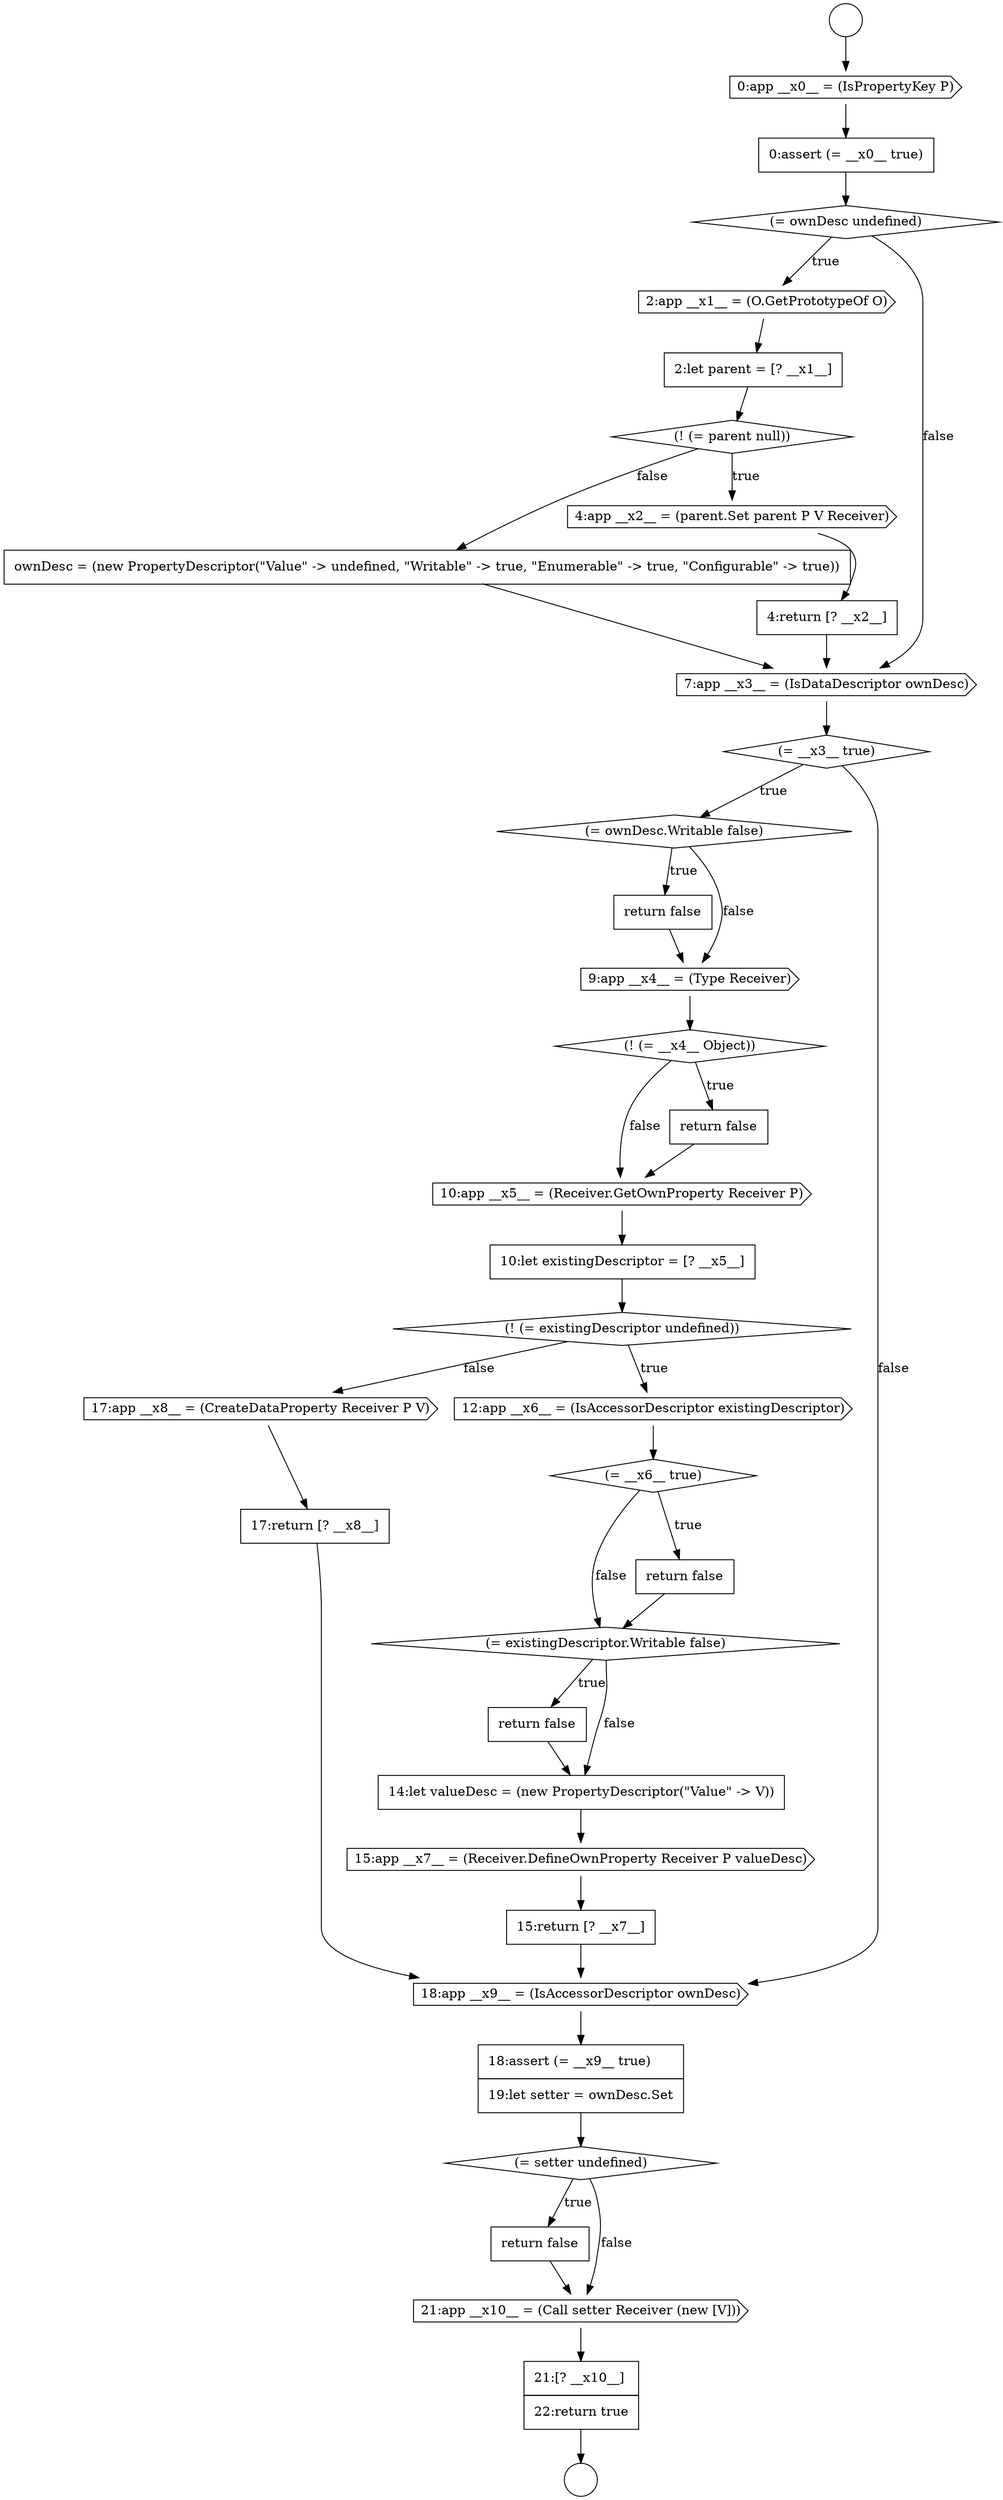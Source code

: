 digraph {
  node0 [shape=circle label=" " color="black" fillcolor="white" style=filled]
  node5 [shape=cds, label=<<font color="black">2:app __x1__ = (O.GetPrototypeOf O)</font>> color="black" fillcolor="white" style=filled]
  node10 [shape=none, margin=0, label=<<font color="black">
    <table border="0" cellborder="1" cellspacing="0" cellpadding="10">
      <tr><td align="left">ownDesc = (new PropertyDescriptor(&quot;Value&quot; -&gt; undefined, &quot;Writable&quot; -&gt; true, &quot;Enumerable&quot; -&gt; true, &quot;Configurable&quot; -&gt; true))</td></tr>
    </table>
  </font>> color="black" fillcolor="white" style=filled]
  node14 [shape=none, margin=0, label=<<font color="black">
    <table border="0" cellborder="1" cellspacing="0" cellpadding="10">
      <tr><td align="left">return false</td></tr>
    </table>
  </font>> color="black" fillcolor="white" style=filled]
  node1 [shape=circle label=" " color="black" fillcolor="white" style=filled]
  node6 [shape=none, margin=0, label=<<font color="black">
    <table border="0" cellborder="1" cellspacing="0" cellpadding="10">
      <tr><td align="left">2:let parent = [? __x1__]</td></tr>
    </table>
  </font>> color="black" fillcolor="white" style=filled]
  node9 [shape=none, margin=0, label=<<font color="black">
    <table border="0" cellborder="1" cellspacing="0" cellpadding="10">
      <tr><td align="left">4:return [? __x2__]</td></tr>
    </table>
  </font>> color="black" fillcolor="white" style=filled]
  node13 [shape=diamond, label=<<font color="black">(= ownDesc.Writable false)</font>> color="black" fillcolor="white" style=filled]
  node2 [shape=cds, label=<<font color="black">0:app __x0__ = (IsPropertyKey P)</font>> color="black" fillcolor="white" style=filled]
  node12 [shape=diamond, label=<<font color="black">(= __x3__ true)</font>> color="black" fillcolor="white" style=filled]
  node7 [shape=diamond, label=<<font color="black">(! (= parent null))</font>> color="black" fillcolor="white" style=filled]
  node18 [shape=cds, label=<<font color="black">10:app __x5__ = (Receiver.GetOwnProperty Receiver P)</font>> color="black" fillcolor="white" style=filled]
  node11 [shape=cds, label=<<font color="black">7:app __x3__ = (IsDataDescriptor ownDesc)</font>> color="black" fillcolor="white" style=filled]
  node8 [shape=cds, label=<<font color="black">4:app __x2__ = (parent.Set parent P V Receiver)</font>> color="black" fillcolor="white" style=filled]
  node4 [shape=diamond, label=<<font color="black">(= ownDesc undefined)</font>> color="black" fillcolor="white" style=filled]
  node15 [shape=cds, label=<<font color="black">9:app __x4__ = (Type Receiver)</font>> color="black" fillcolor="white" style=filled]
  node24 [shape=diamond, label=<<font color="black">(= existingDescriptor.Writable false)</font>> color="black" fillcolor="white" style=filled]
  node25 [shape=none, margin=0, label=<<font color="black">
    <table border="0" cellborder="1" cellspacing="0" cellpadding="10">
      <tr><td align="left">return false</td></tr>
    </table>
  </font>> color="black" fillcolor="white" style=filled]
  node20 [shape=diamond, label=<<font color="black">(! (= existingDescriptor undefined))</font>> color="black" fillcolor="white" style=filled]
  node29 [shape=cds, label=<<font color="black">17:app __x8__ = (CreateDataProperty Receiver P V)</font>> color="black" fillcolor="white" style=filled]
  node28 [shape=none, margin=0, label=<<font color="black">
    <table border="0" cellborder="1" cellspacing="0" cellpadding="10">
      <tr><td align="left">15:return [? __x7__]</td></tr>
    </table>
  </font>> color="black" fillcolor="white" style=filled]
  node21 [shape=cds, label=<<font color="black">12:app __x6__ = (IsAccessorDescriptor existingDescriptor)</font>> color="black" fillcolor="white" style=filled]
  node33 [shape=diamond, label=<<font color="black">(= setter undefined)</font>> color="black" fillcolor="white" style=filled]
  node17 [shape=none, margin=0, label=<<font color="black">
    <table border="0" cellborder="1" cellspacing="0" cellpadding="10">
      <tr><td align="left">return false</td></tr>
    </table>
  </font>> color="black" fillcolor="white" style=filled]
  node32 [shape=none, margin=0, label=<<font color="black">
    <table border="0" cellborder="1" cellspacing="0" cellpadding="10">
      <tr><td align="left">18:assert (= __x9__ true)</td></tr>
      <tr><td align="left">19:let setter = ownDesc.Set</td></tr>
    </table>
  </font>> color="black" fillcolor="white" style=filled]
  node34 [shape=none, margin=0, label=<<font color="black">
    <table border="0" cellborder="1" cellspacing="0" cellpadding="10">
      <tr><td align="left">return false</td></tr>
    </table>
  </font>> color="black" fillcolor="white" style=filled]
  node22 [shape=diamond, label=<<font color="black">(= __x6__ true)</font>> color="black" fillcolor="white" style=filled]
  node27 [shape=cds, label=<<font color="black">15:app __x7__ = (Receiver.DefineOwnProperty Receiver P valueDesc)</font>> color="black" fillcolor="white" style=filled]
  node3 [shape=none, margin=0, label=<<font color="black">
    <table border="0" cellborder="1" cellspacing="0" cellpadding="10">
      <tr><td align="left">0:assert (= __x0__ true)</td></tr>
    </table>
  </font>> color="black" fillcolor="white" style=filled]
  node35 [shape=cds, label=<<font color="black">21:app __x10__ = (Call setter Receiver (new [V]))</font>> color="black" fillcolor="white" style=filled]
  node16 [shape=diamond, label=<<font color="black">(! (= __x4__ Object))</font>> color="black" fillcolor="white" style=filled]
  node31 [shape=cds, label=<<font color="black">18:app __x9__ = (IsAccessorDescriptor ownDesc)</font>> color="black" fillcolor="white" style=filled]
  node26 [shape=none, margin=0, label=<<font color="black">
    <table border="0" cellborder="1" cellspacing="0" cellpadding="10">
      <tr><td align="left">14:let valueDesc = (new PropertyDescriptor(&quot;Value&quot; -&gt; V))</td></tr>
    </table>
  </font>> color="black" fillcolor="white" style=filled]
  node23 [shape=none, margin=0, label=<<font color="black">
    <table border="0" cellborder="1" cellspacing="0" cellpadding="10">
      <tr><td align="left">return false</td></tr>
    </table>
  </font>> color="black" fillcolor="white" style=filled]
  node36 [shape=none, margin=0, label=<<font color="black">
    <table border="0" cellborder="1" cellspacing="0" cellpadding="10">
      <tr><td align="left">21:[? __x10__]</td></tr>
      <tr><td align="left">22:return true</td></tr>
    </table>
  </font>> color="black" fillcolor="white" style=filled]
  node30 [shape=none, margin=0, label=<<font color="black">
    <table border="0" cellborder="1" cellspacing="0" cellpadding="10">
      <tr><td align="left">17:return [? __x8__]</td></tr>
    </table>
  </font>> color="black" fillcolor="white" style=filled]
  node19 [shape=none, margin=0, label=<<font color="black">
    <table border="0" cellborder="1" cellspacing="0" cellpadding="10">
      <tr><td align="left">10:let existingDescriptor = [? __x5__]</td></tr>
    </table>
  </font>> color="black" fillcolor="white" style=filled]
  node29 -> node30 [ color="black"]
  node13 -> node14 [label=<<font color="black">true</font>> color="black"]
  node13 -> node15 [label=<<font color="black">false</font>> color="black"]
  node7 -> node8 [label=<<font color="black">true</font>> color="black"]
  node7 -> node10 [label=<<font color="black">false</font>> color="black"]
  node0 -> node2 [ color="black"]
  node6 -> node7 [ color="black"]
  node27 -> node28 [ color="black"]
  node30 -> node31 [ color="black"]
  node26 -> node27 [ color="black"]
  node25 -> node26 [ color="black"]
  node24 -> node25 [label=<<font color="black">true</font>> color="black"]
  node24 -> node26 [label=<<font color="black">false</font>> color="black"]
  node9 -> node11 [ color="black"]
  node20 -> node21 [label=<<font color="black">true</font>> color="black"]
  node20 -> node29 [label=<<font color="black">false</font>> color="black"]
  node5 -> node6 [ color="black"]
  node3 -> node4 [ color="black"]
  node36 -> node1 [ color="black"]
  node34 -> node35 [ color="black"]
  node18 -> node19 [ color="black"]
  node2 -> node3 [ color="black"]
  node15 -> node16 [ color="black"]
  node22 -> node23 [label=<<font color="black">true</font>> color="black"]
  node22 -> node24 [label=<<font color="black">false</font>> color="black"]
  node11 -> node12 [ color="black"]
  node33 -> node34 [label=<<font color="black">true</font>> color="black"]
  node33 -> node35 [label=<<font color="black">false</font>> color="black"]
  node12 -> node13 [label=<<font color="black">true</font>> color="black"]
  node12 -> node31 [label=<<font color="black">false</font>> color="black"]
  node19 -> node20 [ color="black"]
  node35 -> node36 [ color="black"]
  node23 -> node24 [ color="black"]
  node14 -> node15 [ color="black"]
  node31 -> node32 [ color="black"]
  node10 -> node11 [ color="black"]
  node16 -> node17 [label=<<font color="black">true</font>> color="black"]
  node16 -> node18 [label=<<font color="black">false</font>> color="black"]
  node8 -> node9 [ color="black"]
  node21 -> node22 [ color="black"]
  node4 -> node5 [label=<<font color="black">true</font>> color="black"]
  node4 -> node11 [label=<<font color="black">false</font>> color="black"]
  node32 -> node33 [ color="black"]
  node17 -> node18 [ color="black"]
  node28 -> node31 [ color="black"]
}
